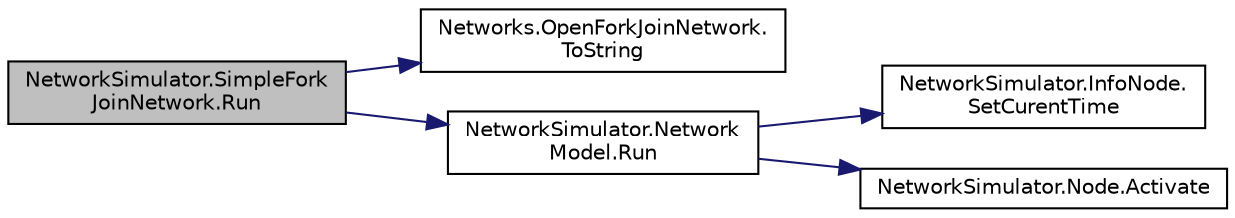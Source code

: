 digraph "NetworkSimulator.SimpleForkJoinNetwork.Run"
{
  edge [fontname="Helvetica",fontsize="10",labelfontname="Helvetica",labelfontsize="10"];
  node [fontname="Helvetica",fontsize="10",shape=record];
  rankdir="LR";
  Node1 [label="NetworkSimulator.SimpleFork\lJoinNetwork.Run",height=0.2,width=0.4,color="black", fillcolor="grey75", style="filled", fontcolor="black"];
  Node1 -> Node2 [color="midnightblue",fontsize="10",style="solid",fontname="Helvetica"];
  Node2 [label="Networks.OpenForkJoinNetwork.\lToString",height=0.2,width=0.4,color="black", fillcolor="white", style="filled",URL="$class_networks_1_1_open_fork_join_network.html#af895b093e2dce58e977dffbbc44c66c1"];
  Node1 -> Node3 [color="midnightblue",fontsize="10",style="solid",fontname="Helvetica"];
  Node3 [label="NetworkSimulator.Network\lModel.Run",height=0.2,width=0.4,color="black", fillcolor="white", style="filled",URL="$class_network_simulator_1_1_network_model.html#a79f12b7c4dc35f16f98bf59e06341e79",tooltip="Запуск имитационной модели сети "];
  Node3 -> Node4 [color="midnightblue",fontsize="10",style="solid",fontname="Helvetica"];
  Node4 [label="NetworkSimulator.InfoNode.\lSetCurentTime",height=0.2,width=0.4,color="black", fillcolor="white", style="filled",URL="$class_network_simulator_1_1_info_node.html#a99e3644d53d9feba5a9381f3a9912eec",tooltip="Задает текущее время "];
  Node3 -> Node5 [color="midnightblue",fontsize="10",style="solid",fontname="Helvetica"];
  Node5 [label="NetworkSimulator.Node.Activate",height=0.2,width=0.4,color="black", fillcolor="white", style="filled",URL="$class_network_simulator_1_1_node.html#a1f558044a94581467ba00d12bf1ae8fd",tooltip="Активация узла "];
}
